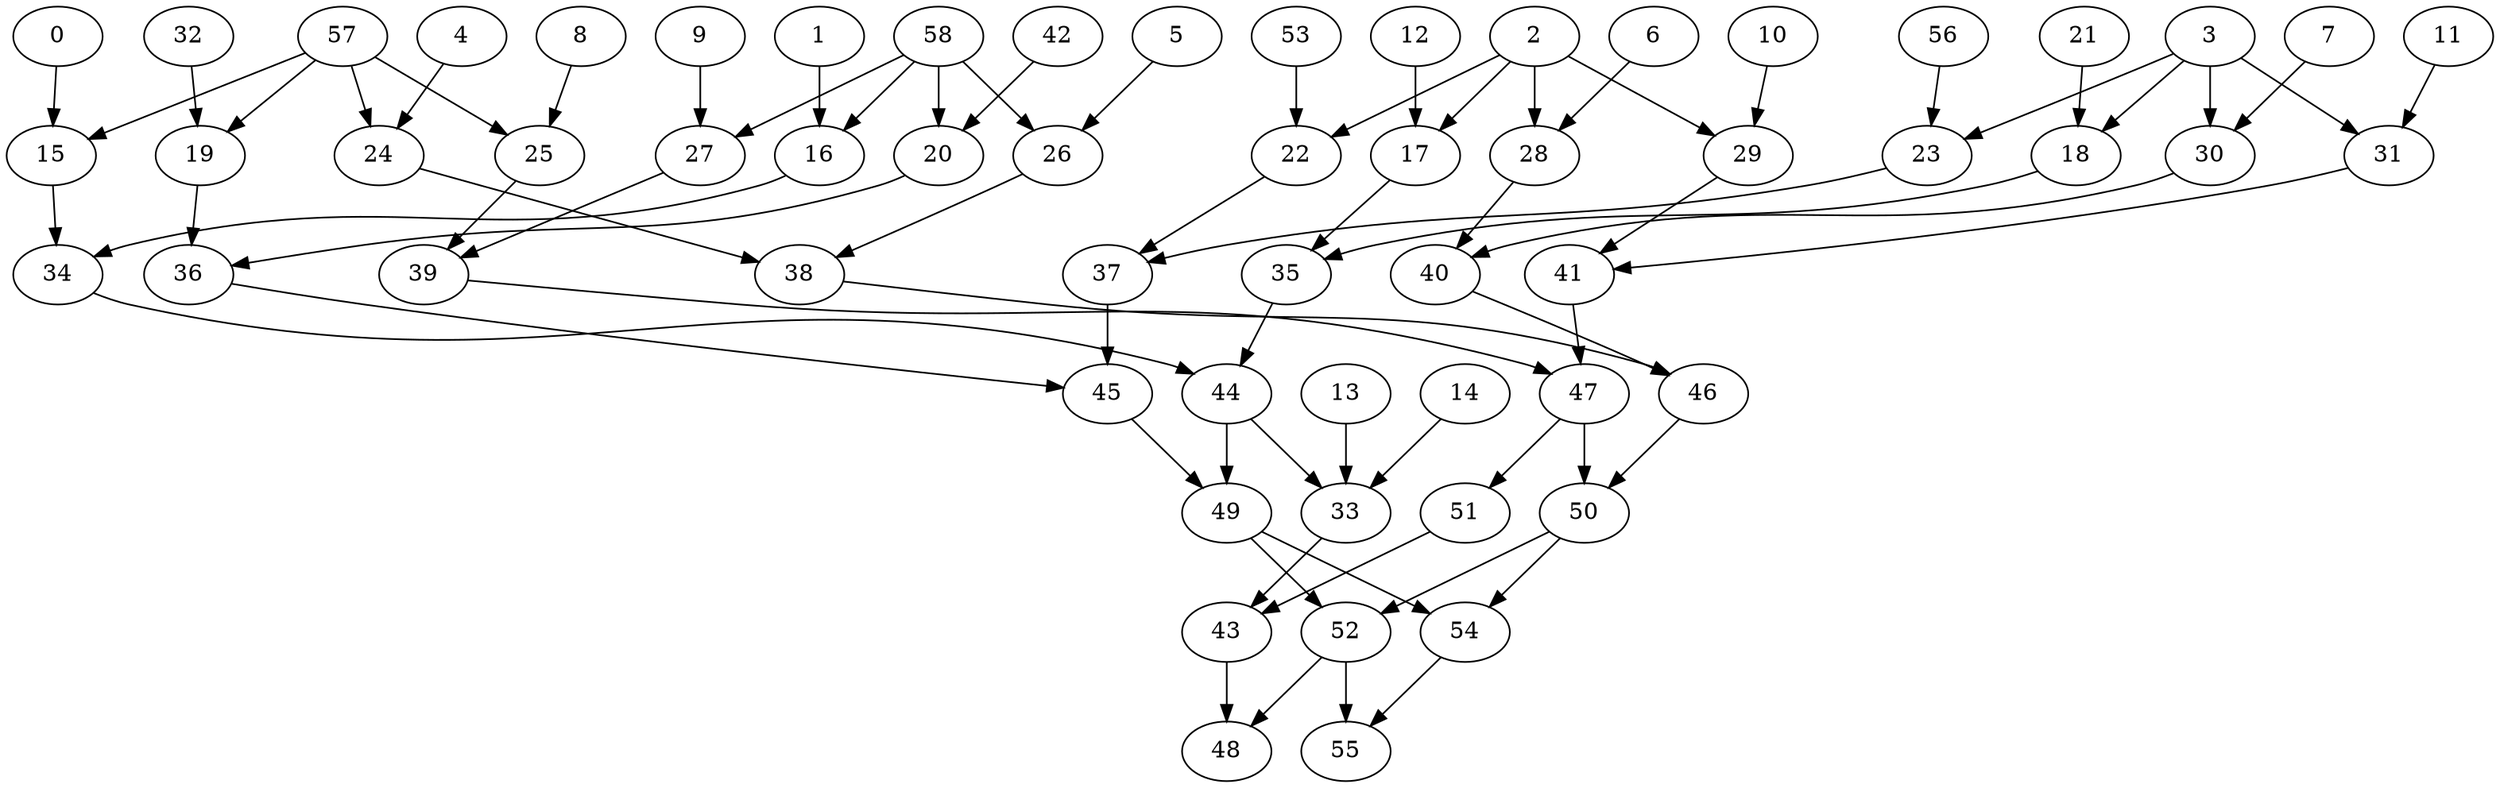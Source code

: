 digraph g {
0;
1;
2;
3;
4;
5;
6;
7;
8;
9;
10;
11;
12;
13;
14;
15;
16;
17;
18;
19;
20;
21;
22;
23;
24;
25;
26;
27;
28;
29;
30;
31;
32;
33;
34;
35;
36;
37;
38;
39;
40;
41;
42;
43;
44;
45;
46;
47;
48;
49;
50;
51;
52;
53;
54;
55;
56;
57;
58;
0 -> 15 [weight=0];
1 -> 16 [weight=0];
2 -> 17 [weight=0];
2 -> 22 [weight=0];
2 -> 28 [weight=1];
2 -> 29 [weight=0];
3 -> 18 [weight=0];
3 -> 23 [weight=0];
3 -> 30 [weight=2];
3 -> 31 [weight=0];
4 -> 24 [weight=0];
5 -> 26 [weight=0];
6 -> 28 [weight=0];
7 -> 30 [weight=0];
8 -> 25 [weight=0];
9 -> 27 [weight=0];
10 -> 29 [weight=0];
11 -> 31 [weight=0];
12 -> 17 [weight=0];
13 -> 33 [weight=0];
14 -> 33 [weight=0];
15 -> 34 [weight=0];
16 -> 34 [weight=0];
17 -> 35 [weight=0];
18 -> 35 [weight=0];
19 -> 36 [weight=0];
20 -> 36 [weight=0];
21 -> 18 [weight=0];
22 -> 37 [weight=0];
23 -> 37 [weight=0];
24 -> 38 [weight=0];
25 -> 39 [weight=0];
26 -> 38 [weight=0];
27 -> 39 [weight=0];
28 -> 40 [weight=0];
29 -> 41 [weight=0];
30 -> 40 [weight=0];
31 -> 41 [weight=0];
32 -> 19 [weight=0];
33 -> 43 [weight=0];
34 -> 44 [weight=0];
35 -> 44 [weight=0];
36 -> 45 [weight=0];
37 -> 45 [weight=1];
38 -> 46 [weight=0];
39 -> 47 [weight=0];
40 -> 46 [weight=0];
41 -> 47 [weight=0];
42 -> 20 [weight=0];
43 -> 48 [weight=1];
44 -> 33 [weight=0];
44 -> 49 [weight=1];
45 -> 49 [weight=0];
46 -> 50 [weight=0];
47 -> 50 [weight=0];
47 -> 51 [weight=0];
49 -> 52 [weight=0];
49 -> 54 [weight=1];
50 -> 52 [weight=1];
50 -> 54 [weight=0];
51 -> 43 [weight=0];
52 -> 48 [weight=0];
52 -> 55 [weight=0];
53 -> 22 [weight=0];
54 -> 55 [weight=0];
56 -> 23 [weight=0];
57 -> 15 [weight=0];
57 -> 19 [weight=0];
57 -> 24 [weight=0];
57 -> 25 [weight=0];
58 -> 16 [weight=0];
58 -> 20 [weight=1];
58 -> 26 [weight=1];
58 -> 27 [weight=1];
}
